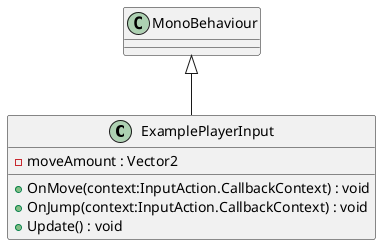 @startuml
class ExamplePlayerInput {
    - moveAmount : Vector2
    + OnMove(context:InputAction.CallbackContext) : void
    + OnJump(context:InputAction.CallbackContext) : void
    + Update() : void
}
MonoBehaviour <|-- ExamplePlayerInput
@enduml

